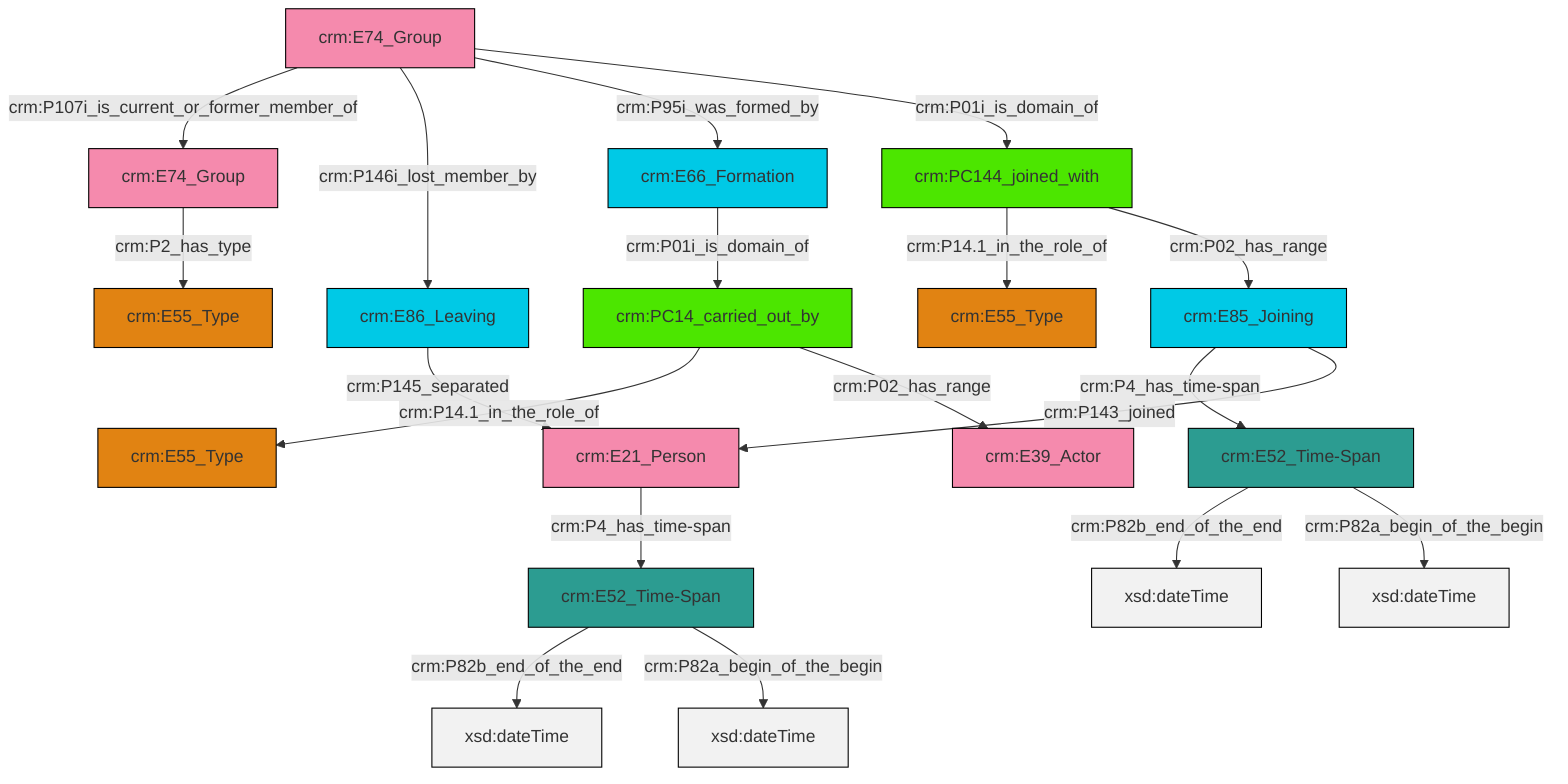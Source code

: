 graph TD
classDef Literal fill:#f2f2f2,stroke:#000000;
classDef CRM_Entity fill:#FFFFFF,stroke:#000000;
classDef Temporal_Entity fill:#00C9E6, stroke:#000000;
classDef Type fill:#E18312, stroke:#000000;
classDef Time-Span fill:#2C9C91, stroke:#000000;
classDef Appellation fill:#FFEB7F, stroke:#000000;
classDef Place fill:#008836, stroke:#000000;
classDef Persistent_Item fill:#B266B2, stroke:#000000;
classDef Conceptual_Object fill:#FFD700, stroke:#000000;
classDef Physical_Thing fill:#D2B48C, stroke:#000000;
classDef Actor fill:#f58aad, stroke:#000000;
classDef PC_Classes fill:#4ce600, stroke:#000000;
classDef Multi fill:#cccccc,stroke:#000000;

2["crm:E52_Time-Span"]:::Time-Span -->|crm:P82b_end_of_the_end| 3[xsd:dateTime]:::Literal
4["crm:E74_Group"]:::Actor -->|crm:P107i_is_current_or_former_member_of| 5["crm:E74_Group"]:::Actor
8["crm:PC14_carried_out_by"]:::PC_Classes -->|crm:P14.1_in_the_role_of| 9["crm:E55_Type"]:::Type
4["crm:E74_Group"]:::Actor -->|crm:P146i_lost_member_by| 12["crm:E86_Leaving"]:::Temporal_Entity
13["crm:PC144_joined_with"]:::PC_Classes -->|crm:P14.1_in_the_role_of| 0["crm:E55_Type"]:::Type
14["crm:E21_Person"]:::Actor -->|crm:P4_has_time-span| 10["crm:E52_Time-Span"]:::Time-Span
10["crm:E52_Time-Span"]:::Time-Span -->|crm:P82b_end_of_the_end| 16[xsd:dateTime]:::Literal
4["crm:E74_Group"]:::Actor -->|crm:P95i_was_formed_by| 17["crm:E66_Formation"]:::Temporal_Entity
17["crm:E66_Formation"]:::Temporal_Entity -->|crm:P01i_is_domain_of| 8["crm:PC14_carried_out_by"]:::PC_Classes
5["crm:E74_Group"]:::Actor -->|crm:P2_has_type| 6["crm:E55_Type"]:::Type
4["crm:E74_Group"]:::Actor -->|crm:P01i_is_domain_of| 13["crm:PC144_joined_with"]:::PC_Classes
10["crm:E52_Time-Span"]:::Time-Span -->|crm:P82a_begin_of_the_begin| 28[xsd:dateTime]:::Literal
2["crm:E52_Time-Span"]:::Time-Span -->|crm:P82a_begin_of_the_begin| 30[xsd:dateTime]:::Literal
8["crm:PC14_carried_out_by"]:::PC_Classes -->|crm:P02_has_range| 21["crm:E39_Actor"]:::Actor
26["crm:E85_Joining"]:::Temporal_Entity -->|crm:P4_has_time-span| 2["crm:E52_Time-Span"]:::Time-Span
26["crm:E85_Joining"]:::Temporal_Entity -->|crm:P143_joined| 14["crm:E21_Person"]:::Actor
12["crm:E86_Leaving"]:::Temporal_Entity -->|crm:P145_separated| 14["crm:E21_Person"]:::Actor
13["crm:PC144_joined_with"]:::PC_Classes -->|crm:P02_has_range| 26["crm:E85_Joining"]:::Temporal_Entity